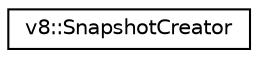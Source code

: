 digraph "Graphical Class Hierarchy"
{
  edge [fontname="Helvetica",fontsize="10",labelfontname="Helvetica",labelfontsize="10"];
  node [fontname="Helvetica",fontsize="10",shape=record];
  rankdir="LR";
  Node1 [label="v8::SnapshotCreator",height=0.2,width=0.4,color="black", fillcolor="white", style="filled",URL="$classv8_1_1SnapshotCreator.html"];
}
